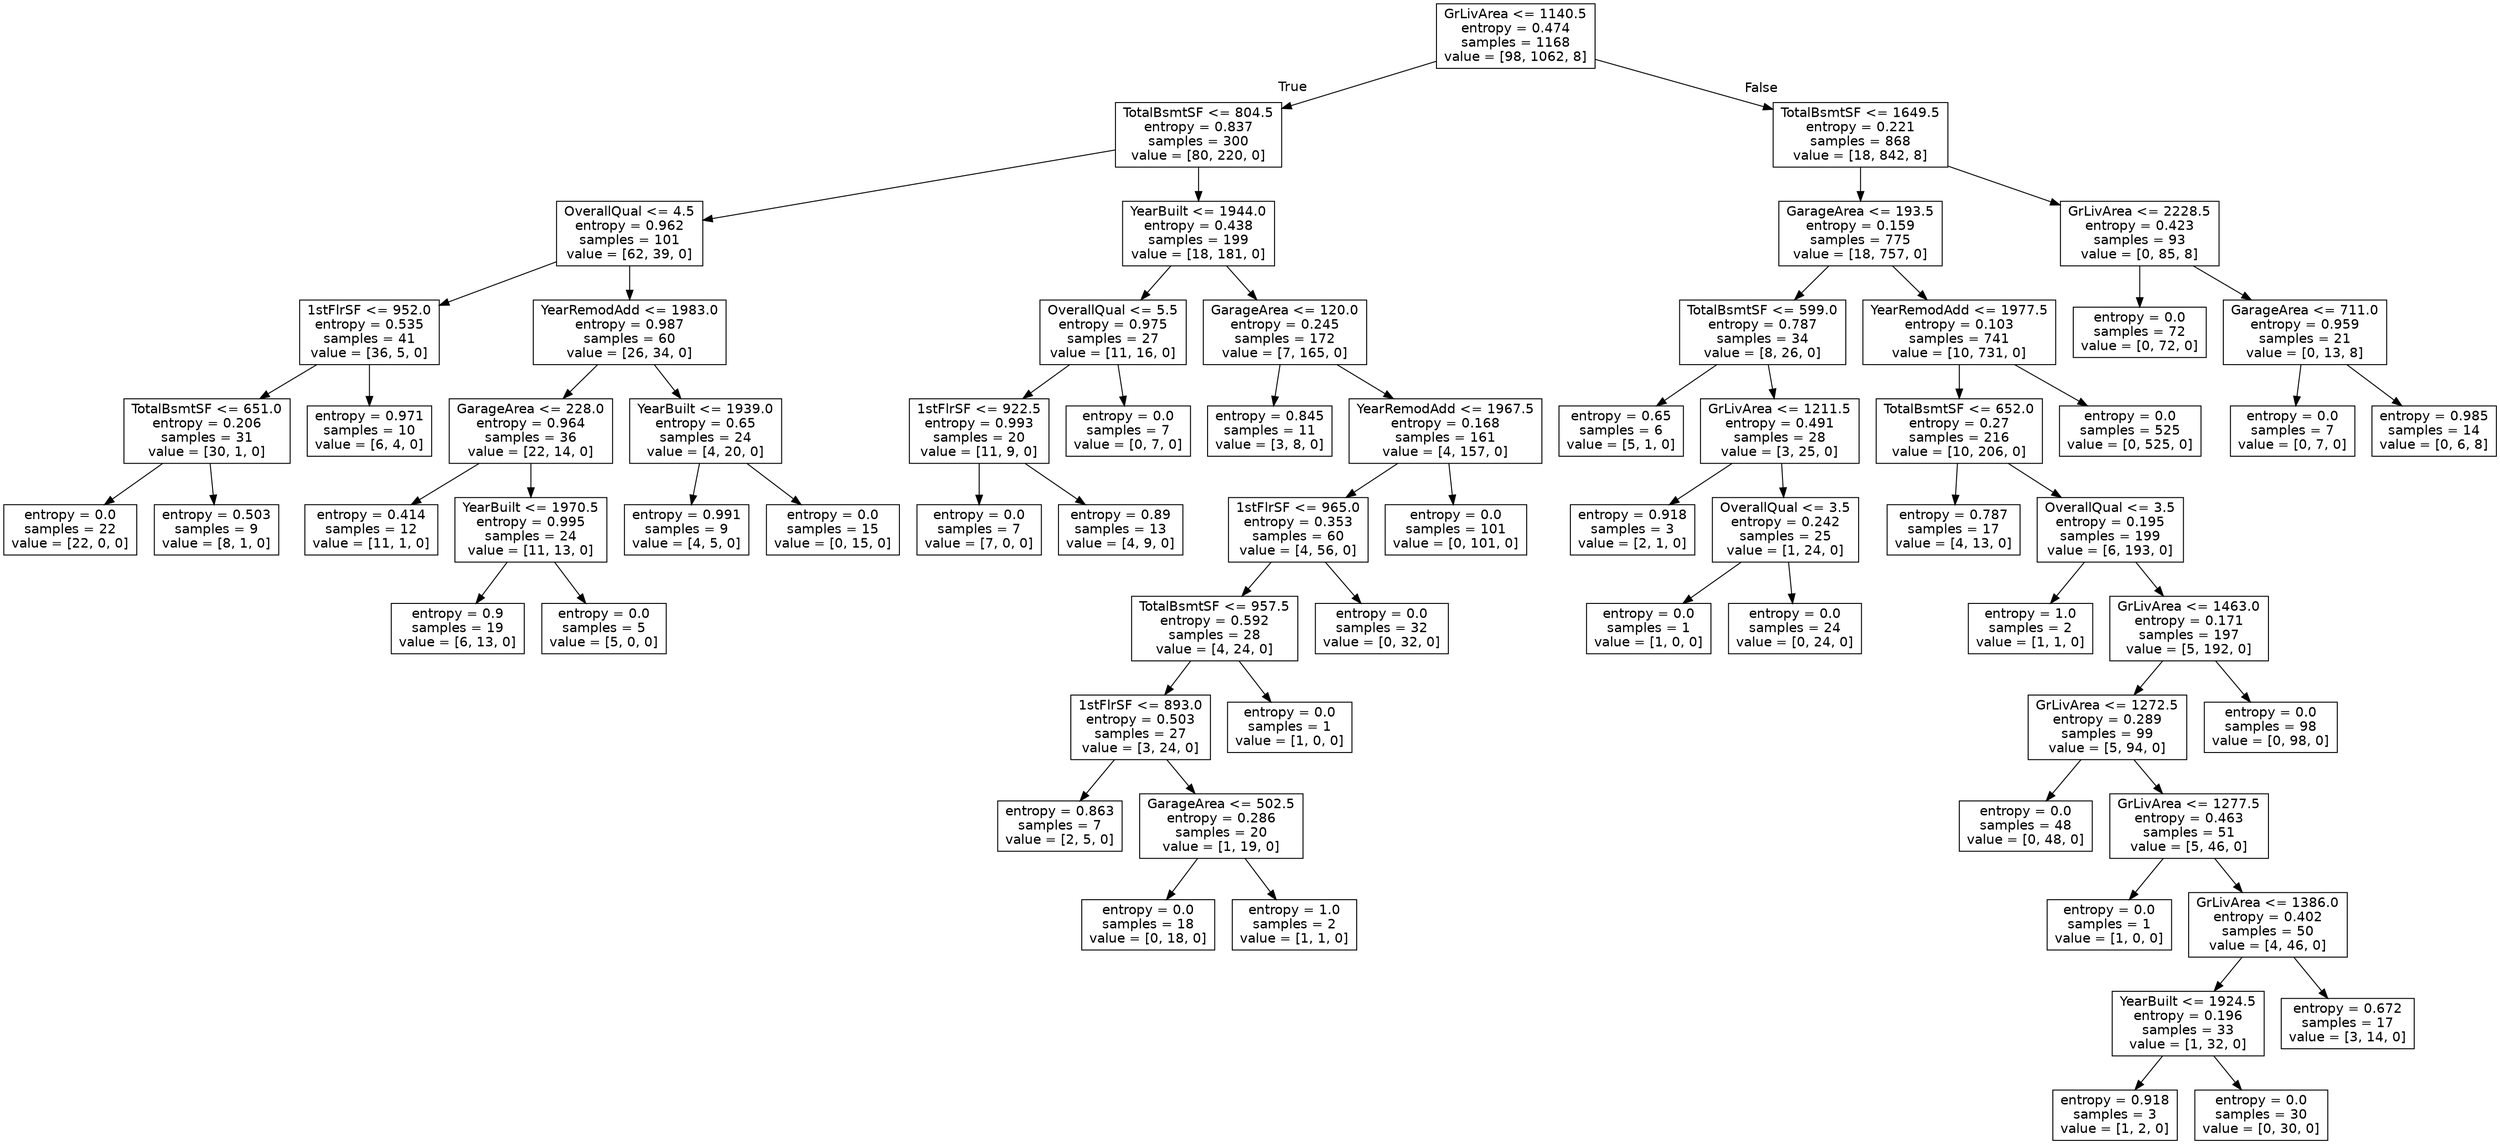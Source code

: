 digraph Tree {
node [shape=box, fontname="helvetica"] ;
edge [fontname="helvetica"] ;
0 [label="GrLivArea <= 1140.5\nentropy = 0.474\nsamples = 1168\nvalue = [98, 1062, 8]"] ;
1 [label="TotalBsmtSF <= 804.5\nentropy = 0.837\nsamples = 300\nvalue = [80, 220, 0]"] ;
0 -> 1 [labeldistance=2.5, labelangle=45, headlabel="True"] ;
2 [label="OverallQual <= 4.5\nentropy = 0.962\nsamples = 101\nvalue = [62, 39, 0]"] ;
1 -> 2 ;
3 [label="1stFlrSF <= 952.0\nentropy = 0.535\nsamples = 41\nvalue = [36, 5, 0]"] ;
2 -> 3 ;
4 [label="TotalBsmtSF <= 651.0\nentropy = 0.206\nsamples = 31\nvalue = [30, 1, 0]"] ;
3 -> 4 ;
5 [label="entropy = 0.0\nsamples = 22\nvalue = [22, 0, 0]"] ;
4 -> 5 ;
6 [label="entropy = 0.503\nsamples = 9\nvalue = [8, 1, 0]"] ;
4 -> 6 ;
7 [label="entropy = 0.971\nsamples = 10\nvalue = [6, 4, 0]"] ;
3 -> 7 ;
8 [label="YearRemodAdd <= 1983.0\nentropy = 0.987\nsamples = 60\nvalue = [26, 34, 0]"] ;
2 -> 8 ;
9 [label="GarageArea <= 228.0\nentropy = 0.964\nsamples = 36\nvalue = [22, 14, 0]"] ;
8 -> 9 ;
10 [label="entropy = 0.414\nsamples = 12\nvalue = [11, 1, 0]"] ;
9 -> 10 ;
11 [label="YearBuilt <= 1970.5\nentropy = 0.995\nsamples = 24\nvalue = [11, 13, 0]"] ;
9 -> 11 ;
12 [label="entropy = 0.9\nsamples = 19\nvalue = [6, 13, 0]"] ;
11 -> 12 ;
13 [label="entropy = 0.0\nsamples = 5\nvalue = [5, 0, 0]"] ;
11 -> 13 ;
14 [label="YearBuilt <= 1939.0\nentropy = 0.65\nsamples = 24\nvalue = [4, 20, 0]"] ;
8 -> 14 ;
15 [label="entropy = 0.991\nsamples = 9\nvalue = [4, 5, 0]"] ;
14 -> 15 ;
16 [label="entropy = 0.0\nsamples = 15\nvalue = [0, 15, 0]"] ;
14 -> 16 ;
17 [label="YearBuilt <= 1944.0\nentropy = 0.438\nsamples = 199\nvalue = [18, 181, 0]"] ;
1 -> 17 ;
18 [label="OverallQual <= 5.5\nentropy = 0.975\nsamples = 27\nvalue = [11, 16, 0]"] ;
17 -> 18 ;
19 [label="1stFlrSF <= 922.5\nentropy = 0.993\nsamples = 20\nvalue = [11, 9, 0]"] ;
18 -> 19 ;
20 [label="entropy = 0.0\nsamples = 7\nvalue = [7, 0, 0]"] ;
19 -> 20 ;
21 [label="entropy = 0.89\nsamples = 13\nvalue = [4, 9, 0]"] ;
19 -> 21 ;
22 [label="entropy = 0.0\nsamples = 7\nvalue = [0, 7, 0]"] ;
18 -> 22 ;
23 [label="GarageArea <= 120.0\nentropy = 0.245\nsamples = 172\nvalue = [7, 165, 0]"] ;
17 -> 23 ;
24 [label="entropy = 0.845\nsamples = 11\nvalue = [3, 8, 0]"] ;
23 -> 24 ;
25 [label="YearRemodAdd <= 1967.5\nentropy = 0.168\nsamples = 161\nvalue = [4, 157, 0]"] ;
23 -> 25 ;
26 [label="1stFlrSF <= 965.0\nentropy = 0.353\nsamples = 60\nvalue = [4, 56, 0]"] ;
25 -> 26 ;
27 [label="TotalBsmtSF <= 957.5\nentropy = 0.592\nsamples = 28\nvalue = [4, 24, 0]"] ;
26 -> 27 ;
28 [label="1stFlrSF <= 893.0\nentropy = 0.503\nsamples = 27\nvalue = [3, 24, 0]"] ;
27 -> 28 ;
29 [label="entropy = 0.863\nsamples = 7\nvalue = [2, 5, 0]"] ;
28 -> 29 ;
30 [label="GarageArea <= 502.5\nentropy = 0.286\nsamples = 20\nvalue = [1, 19, 0]"] ;
28 -> 30 ;
31 [label="entropy = 0.0\nsamples = 18\nvalue = [0, 18, 0]"] ;
30 -> 31 ;
32 [label="entropy = 1.0\nsamples = 2\nvalue = [1, 1, 0]"] ;
30 -> 32 ;
33 [label="entropy = 0.0\nsamples = 1\nvalue = [1, 0, 0]"] ;
27 -> 33 ;
34 [label="entropy = 0.0\nsamples = 32\nvalue = [0, 32, 0]"] ;
26 -> 34 ;
35 [label="entropy = 0.0\nsamples = 101\nvalue = [0, 101, 0]"] ;
25 -> 35 ;
36 [label="TotalBsmtSF <= 1649.5\nentropy = 0.221\nsamples = 868\nvalue = [18, 842, 8]"] ;
0 -> 36 [labeldistance=2.5, labelangle=-45, headlabel="False"] ;
37 [label="GarageArea <= 193.5\nentropy = 0.159\nsamples = 775\nvalue = [18, 757, 0]"] ;
36 -> 37 ;
38 [label="TotalBsmtSF <= 599.0\nentropy = 0.787\nsamples = 34\nvalue = [8, 26, 0]"] ;
37 -> 38 ;
39 [label="entropy = 0.65\nsamples = 6\nvalue = [5, 1, 0]"] ;
38 -> 39 ;
40 [label="GrLivArea <= 1211.5\nentropy = 0.491\nsamples = 28\nvalue = [3, 25, 0]"] ;
38 -> 40 ;
41 [label="entropy = 0.918\nsamples = 3\nvalue = [2, 1, 0]"] ;
40 -> 41 ;
42 [label="OverallQual <= 3.5\nentropy = 0.242\nsamples = 25\nvalue = [1, 24, 0]"] ;
40 -> 42 ;
43 [label="entropy = 0.0\nsamples = 1\nvalue = [1, 0, 0]"] ;
42 -> 43 ;
44 [label="entropy = 0.0\nsamples = 24\nvalue = [0, 24, 0]"] ;
42 -> 44 ;
45 [label="YearRemodAdd <= 1977.5\nentropy = 0.103\nsamples = 741\nvalue = [10, 731, 0]"] ;
37 -> 45 ;
46 [label="TotalBsmtSF <= 652.0\nentropy = 0.27\nsamples = 216\nvalue = [10, 206, 0]"] ;
45 -> 46 ;
47 [label="entropy = 0.787\nsamples = 17\nvalue = [4, 13, 0]"] ;
46 -> 47 ;
48 [label="OverallQual <= 3.5\nentropy = 0.195\nsamples = 199\nvalue = [6, 193, 0]"] ;
46 -> 48 ;
49 [label="entropy = 1.0\nsamples = 2\nvalue = [1, 1, 0]"] ;
48 -> 49 ;
50 [label="GrLivArea <= 1463.0\nentropy = 0.171\nsamples = 197\nvalue = [5, 192, 0]"] ;
48 -> 50 ;
51 [label="GrLivArea <= 1272.5\nentropy = 0.289\nsamples = 99\nvalue = [5, 94, 0]"] ;
50 -> 51 ;
52 [label="entropy = 0.0\nsamples = 48\nvalue = [0, 48, 0]"] ;
51 -> 52 ;
53 [label="GrLivArea <= 1277.5\nentropy = 0.463\nsamples = 51\nvalue = [5, 46, 0]"] ;
51 -> 53 ;
54 [label="entropy = 0.0\nsamples = 1\nvalue = [1, 0, 0]"] ;
53 -> 54 ;
55 [label="GrLivArea <= 1386.0\nentropy = 0.402\nsamples = 50\nvalue = [4, 46, 0]"] ;
53 -> 55 ;
56 [label="YearBuilt <= 1924.5\nentropy = 0.196\nsamples = 33\nvalue = [1, 32, 0]"] ;
55 -> 56 ;
57 [label="entropy = 0.918\nsamples = 3\nvalue = [1, 2, 0]"] ;
56 -> 57 ;
58 [label="entropy = 0.0\nsamples = 30\nvalue = [0, 30, 0]"] ;
56 -> 58 ;
59 [label="entropy = 0.672\nsamples = 17\nvalue = [3, 14, 0]"] ;
55 -> 59 ;
60 [label="entropy = 0.0\nsamples = 98\nvalue = [0, 98, 0]"] ;
50 -> 60 ;
61 [label="entropy = 0.0\nsamples = 525\nvalue = [0, 525, 0]"] ;
45 -> 61 ;
62 [label="GrLivArea <= 2228.5\nentropy = 0.423\nsamples = 93\nvalue = [0, 85, 8]"] ;
36 -> 62 ;
63 [label="entropy = 0.0\nsamples = 72\nvalue = [0, 72, 0]"] ;
62 -> 63 ;
64 [label="GarageArea <= 711.0\nentropy = 0.959\nsamples = 21\nvalue = [0, 13, 8]"] ;
62 -> 64 ;
65 [label="entropy = 0.0\nsamples = 7\nvalue = [0, 7, 0]"] ;
64 -> 65 ;
66 [label="entropy = 0.985\nsamples = 14\nvalue = [0, 6, 8]"] ;
64 -> 66 ;
}